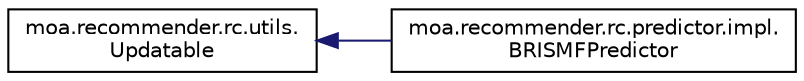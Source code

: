 digraph "Graphical Class Hierarchy"
{
 // LATEX_PDF_SIZE
  edge [fontname="Helvetica",fontsize="10",labelfontname="Helvetica",labelfontsize="10"];
  node [fontname="Helvetica",fontsize="10",shape=record];
  rankdir="LR";
  Node0 [label="moa.recommender.rc.utils.\lUpdatable",height=0.2,width=0.4,color="black", fillcolor="white", style="filled",URL="$interfacemoa_1_1recommender_1_1rc_1_1utils_1_1_updatable.html",tooltip=" "];
  Node0 -> Node1 [dir="back",color="midnightblue",fontsize="10",style="solid",fontname="Helvetica"];
  Node1 [label="moa.recommender.rc.predictor.impl.\lBRISMFPredictor",height=0.2,width=0.4,color="black", fillcolor="white", style="filled",URL="$classmoa_1_1recommender_1_1rc_1_1predictor_1_1impl_1_1_b_r_i_s_m_f_predictor.html",tooltip=" "];
}

